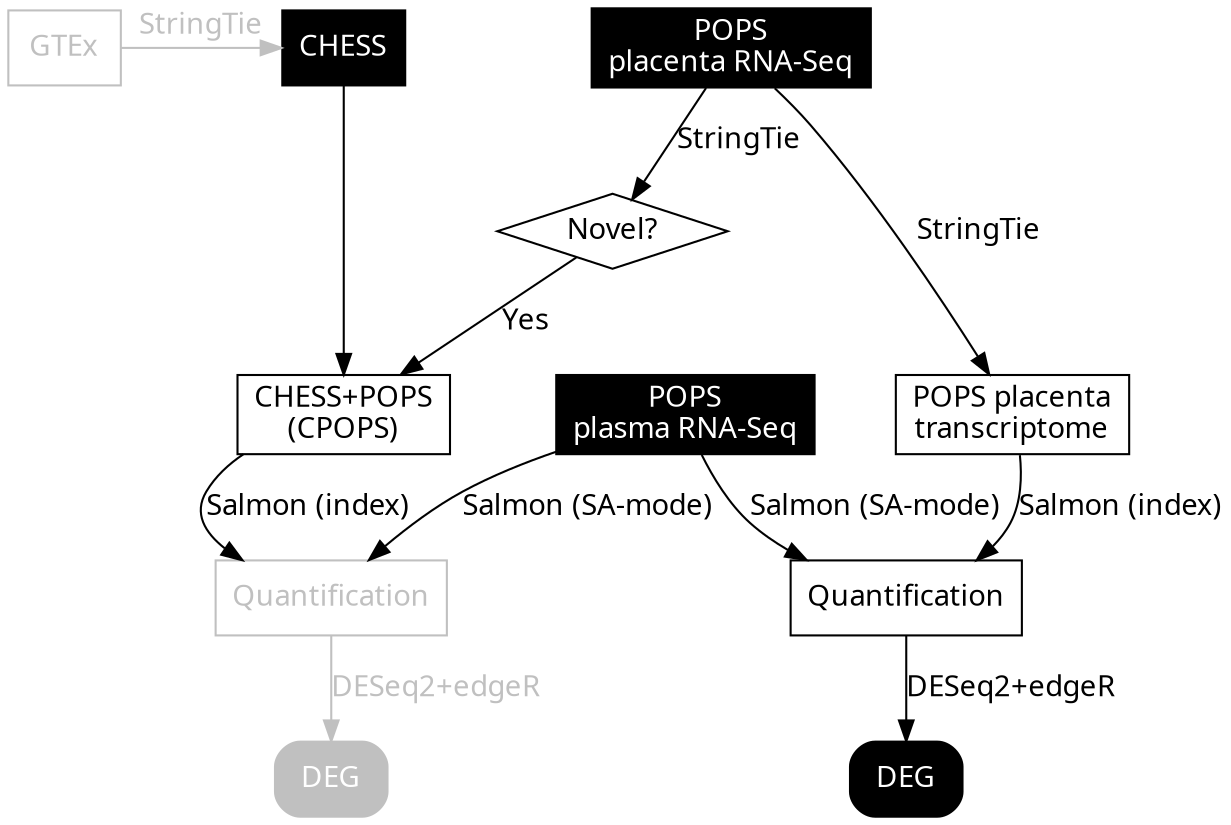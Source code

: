 digraph G {
  node [fontname = "Handlee", color=black, fontcolor=black];
  edge [fontname = "Handlee", color=black, fontcolor=black];

  gtex [
    label = "GTEx";
    shape = rect;
    color = grey;
    fontcolor = grey;
  ];
  chess [
    label = "CHESS";
    shape = rect;
    style = filled;
    fontcolor = white;
  ];
  placenta[
    label = "POPS\nplacenta RNA-Seq";
    shape = rect;
    style = filled;
    fontcolor = white;
  ];
  plasma [
    label = "POPS\nplasma RNA-Seq";
    shape = rect;
    style = filled;
    fontcolor = white;
  ];
  deg_cpops [
    label = "DEG";
    shape = rect;
    style = "rounded,filled";
    fontcolor = white;
    fillcolor = "grey";
    color = "grey"; /* outter line */
  ];
  deg_pops [
    label = "DEG";
    shape = rect;
    style = "rounded,filled";
    fontcolor = white;
  ];
  cpops[
    label = "CHESS+POPS\n(CPOPS)";
    shape = rect;
    color = black;
    fontcolor = black;
  ];
  pops[
    label = "POPS placenta\ntranscriptome";
    shape = rect;
    color = black;
    fontcolor = black;
  ];
  quant_cpops [
    label = "Quantification";
    shape = rect;
    color = grey;
    fontcolor = grey;
  ];
  quant_pops [
    label = "Quantification";
    shape = rect;
  ];
  check_novel [
    label = "Novel?";
    shape = diamond;
  ];

  gtex-> chess[color=grey; fontcolor=grey; label="StringTie"];
  chess-> cpops;
  cpops-> quant_cpops[label="Salmon (index)"];
  quant_cpops-> deg_cpops[label="DESeq2+edgeR"; color=grey; fontcolor=grey;];

  placenta-> check_novel[label="StringTie"];
  check_novel -> cpops[label="Yes"];

  placenta-> pops[label="StringTie"];
  pops-> quant_pops[label="Salmon (index)"];
  quant_pops-> deg_pops[label="DESeq2+edgeR"];

  plasma -> quant_cpops[label="Salmon (SA-mode)"]
  plasma -> quant_pops[label="Salmon (SA-mode)"]

  {rank=same; gtex chess placenta} 
  {rank=same; cpops plasma pops} 
  {rank=same; deg_cpops deg_pops} 
  /*
  {rank=same; dep best4} */
}
